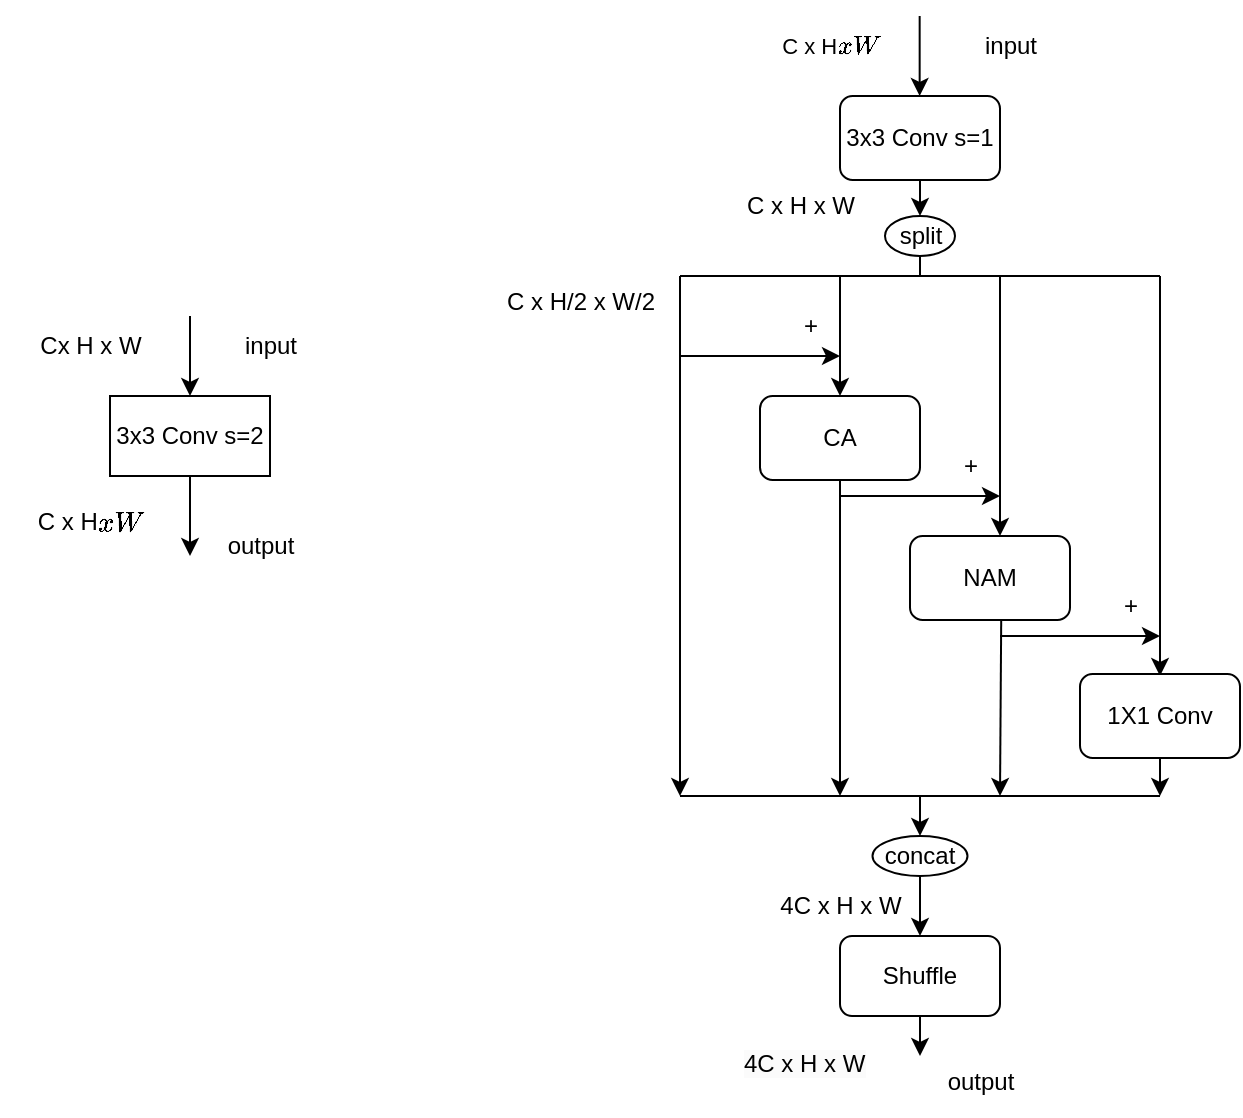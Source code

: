 <mxfile version="21.2.9" type="github">
  <diagram name="Page-1" id="XpkqMG4DgamtNfhGMaTh">
    <mxGraphModel dx="1038" dy="683" grid="1" gridSize="10" guides="1" tooltips="1" connect="1" arrows="1" fold="1" page="1" pageScale="1" pageWidth="850" pageHeight="1100" math="0" shadow="0">
      <root>
        <mxCell id="0" />
        <mxCell id="1" parent="0" />
        <mxCell id="Ag83B2c30T-BLU_WmeoF-4" value="" style="endArrow=classic;html=1;rounded=0;entryX=0.5;entryY=0;entryDx=0;entryDy=0;entryPerimeter=0;" parent="1" edge="1">
          <mxGeometry width="50" height="50" relative="1" as="geometry">
            <mxPoint x="275" y="350" as="sourcePoint" />
            <mxPoint x="275" y="390" as="targetPoint" />
          </mxGeometry>
        </mxCell>
        <mxCell id="Ag83B2c30T-BLU_WmeoF-5" value="3x3 Conv s=2" style="rounded=0;whiteSpace=wrap;html=1;" parent="1" vertex="1">
          <mxGeometry x="235" y="390" width="80" height="40" as="geometry" />
        </mxCell>
        <mxCell id="Ag83B2c30T-BLU_WmeoF-8" value="input" style="text;html=1;align=center;verticalAlign=middle;resizable=0;points=[];autosize=1;strokeColor=none;fillColor=none;" parent="1" vertex="1">
          <mxGeometry x="290" y="350" width="50" height="30" as="geometry" />
        </mxCell>
        <mxCell id="Ag83B2c30T-BLU_WmeoF-9" value="Cx H x W" style="text;html=1;align=center;verticalAlign=middle;resizable=0;points=[];autosize=1;strokeColor=none;fillColor=none;" parent="1" vertex="1">
          <mxGeometry x="190" y="350" width="70" height="30" as="geometry" />
        </mxCell>
        <mxCell id="833LVJOIejTWr4TWuizp-1" value="" style="endArrow=classic;html=1;rounded=0;exitX=0.5;exitY=1;exitDx=0;exitDy=0;" edge="1" parent="1" source="Ag83B2c30T-BLU_WmeoF-5">
          <mxGeometry width="50" height="50" relative="1" as="geometry">
            <mxPoint x="375" y="510" as="sourcePoint" />
            <mxPoint x="275" y="470" as="targetPoint" />
            <Array as="points" />
          </mxGeometry>
        </mxCell>
        <mxCell id="833LVJOIejTWr4TWuizp-2" value="C x H` x W`" style="text;html=1;align=center;verticalAlign=middle;resizable=0;points=[];autosize=1;strokeColor=none;fillColor=none;" vertex="1" parent="1">
          <mxGeometry x="180" y="438" width="90" height="30" as="geometry" />
        </mxCell>
        <mxCell id="833LVJOIejTWr4TWuizp-3" value="" style="endArrow=classic;html=1;rounded=0;entryX=0.5;entryY=0;entryDx=0;entryDy=0;entryPerimeter=0;" edge="1" parent="1">
          <mxGeometry width="50" height="50" relative="1" as="geometry">
            <mxPoint x="639.83" y="200" as="sourcePoint" />
            <mxPoint x="639.83" y="240" as="targetPoint" />
          </mxGeometry>
        </mxCell>
        <mxCell id="833LVJOIejTWr4TWuizp-5" value="input" style="text;html=1;align=center;verticalAlign=middle;resizable=0;points=[];autosize=1;strokeColor=none;fillColor=none;" vertex="1" parent="1">
          <mxGeometry x="660" y="200" width="50" height="30" as="geometry" />
        </mxCell>
        <mxCell id="833LVJOIejTWr4TWuizp-6" value="&lt;font style=&quot;font-size: 11px;&quot;&gt;C x H` x W`&lt;/font&gt;" style="text;html=1;align=center;verticalAlign=middle;resizable=0;points=[];autosize=1;strokeColor=none;fillColor=none;" vertex="1" parent="1">
          <mxGeometry x="550" y="200" width="90" height="30" as="geometry" />
        </mxCell>
        <mxCell id="833LVJOIejTWr4TWuizp-7" value="" style="endArrow=classic;html=1;rounded=0;exitX=0.5;exitY=1;exitDx=0;exitDy=0;" edge="1" parent="1">
          <mxGeometry width="50" height="50" relative="1" as="geometry">
            <mxPoint x="640" y="280" as="sourcePoint" />
            <mxPoint x="640" y="300" as="targetPoint" />
            <Array as="points" />
          </mxGeometry>
        </mxCell>
        <mxCell id="833LVJOIejTWr4TWuizp-11" value="3x3 Conv s=1" style="rounded=1;whiteSpace=wrap;html=1;" vertex="1" parent="1">
          <mxGeometry x="600" y="240" width="80" height="42" as="geometry" />
        </mxCell>
        <mxCell id="833LVJOIejTWr4TWuizp-24" value="split" style="ellipse;whiteSpace=wrap;html=1;" vertex="1" parent="1">
          <mxGeometry x="622.5" y="300" width="35" height="20" as="geometry" />
        </mxCell>
        <mxCell id="833LVJOIejTWr4TWuizp-27" value="" style="endArrow=none;html=1;rounded=0;" edge="1" parent="1">
          <mxGeometry width="50" height="50" relative="1" as="geometry">
            <mxPoint x="520" y="330" as="sourcePoint" />
            <mxPoint x="760" y="330" as="targetPoint" />
          </mxGeometry>
        </mxCell>
        <mxCell id="833LVJOIejTWr4TWuizp-28" value="" style="endArrow=none;html=1;rounded=0;" edge="1" parent="1">
          <mxGeometry width="50" height="50" relative="1" as="geometry">
            <mxPoint x="640" y="330" as="sourcePoint" />
            <mxPoint x="640" y="330" as="targetPoint" />
            <Array as="points">
              <mxPoint x="640" y="320" />
            </Array>
          </mxGeometry>
        </mxCell>
        <mxCell id="833LVJOIejTWr4TWuizp-29" value="" style="endArrow=classic;html=1;rounded=0;" edge="1" parent="1">
          <mxGeometry width="50" height="50" relative="1" as="geometry">
            <mxPoint x="520" y="330" as="sourcePoint" />
            <mxPoint x="520" y="590" as="targetPoint" />
          </mxGeometry>
        </mxCell>
        <mxCell id="833LVJOIejTWr4TWuizp-32" value="" style="endArrow=classic;html=1;rounded=0;" edge="1" parent="1">
          <mxGeometry width="50" height="50" relative="1" as="geometry">
            <mxPoint x="600" y="330" as="sourcePoint" />
            <mxPoint x="600" y="390" as="targetPoint" />
          </mxGeometry>
        </mxCell>
        <mxCell id="833LVJOIejTWr4TWuizp-33" value="" style="endArrow=classic;html=1;rounded=0;" edge="1" parent="1">
          <mxGeometry width="50" height="50" relative="1" as="geometry">
            <mxPoint x="680" y="330" as="sourcePoint" />
            <mxPoint x="680" y="460" as="targetPoint" />
          </mxGeometry>
        </mxCell>
        <mxCell id="833LVJOIejTWr4TWuizp-34" value="" style="endArrow=classic;html=1;rounded=0;" edge="1" parent="1">
          <mxGeometry width="50" height="50" relative="1" as="geometry">
            <mxPoint x="760" y="330" as="sourcePoint" />
            <mxPoint x="760" y="530" as="targetPoint" />
          </mxGeometry>
        </mxCell>
        <mxCell id="833LVJOIejTWr4TWuizp-35" value="C x H x W" style="text;html=1;align=center;verticalAlign=middle;resizable=0;points=[];autosize=1;strokeColor=none;fillColor=none;" vertex="1" parent="1">
          <mxGeometry x="540" y="280" width="80" height="30" as="geometry" />
        </mxCell>
        <mxCell id="833LVJOIejTWr4TWuizp-36" value="C x H/2 x W/2" style="text;html=1;align=center;verticalAlign=middle;resizable=0;points=[];autosize=1;strokeColor=none;fillColor=none;" vertex="1" parent="1">
          <mxGeometry x="420" y="328" width="100" height="30" as="geometry" />
        </mxCell>
        <mxCell id="833LVJOIejTWr4TWuizp-38" value="" style="endArrow=classic;html=1;rounded=0;" edge="1" parent="1">
          <mxGeometry width="50" height="50" relative="1" as="geometry">
            <mxPoint x="520" y="370" as="sourcePoint" />
            <mxPoint x="600" y="370" as="targetPoint" />
          </mxGeometry>
        </mxCell>
        <mxCell id="833LVJOIejTWr4TWuizp-39" value="CA" style="rounded=1;whiteSpace=wrap;html=1;" vertex="1" parent="1">
          <mxGeometry x="560" y="390" width="80" height="42" as="geometry" />
        </mxCell>
        <mxCell id="833LVJOIejTWr4TWuizp-40" value="" style="endArrow=classic;html=1;rounded=0;exitX=0.5;exitY=1;exitDx=0;exitDy=0;" edge="1" parent="1" source="833LVJOIejTWr4TWuizp-39">
          <mxGeometry width="50" height="50" relative="1" as="geometry">
            <mxPoint x="607.5" y="500" as="sourcePoint" />
            <mxPoint x="600" y="590" as="targetPoint" />
          </mxGeometry>
        </mxCell>
        <mxCell id="833LVJOIejTWr4TWuizp-41" value="" style="endArrow=classic;html=1;rounded=0;" edge="1" parent="1">
          <mxGeometry width="50" height="50" relative="1" as="geometry">
            <mxPoint x="600" y="440" as="sourcePoint" />
            <mxPoint x="680" y="440" as="targetPoint" />
          </mxGeometry>
        </mxCell>
        <mxCell id="833LVJOIejTWr4TWuizp-42" value="NAM" style="rounded=1;whiteSpace=wrap;html=1;" vertex="1" parent="1">
          <mxGeometry x="635" y="460" width="80" height="42" as="geometry" />
        </mxCell>
        <mxCell id="833LVJOIejTWr4TWuizp-43" value="" style="endArrow=classic;html=1;rounded=0;exitX=0.57;exitY=1.005;exitDx=0;exitDy=0;exitPerimeter=0;" edge="1" parent="1" source="833LVJOIejTWr4TWuizp-42">
          <mxGeometry width="50" height="50" relative="1" as="geometry">
            <mxPoint x="680" y="512" as="sourcePoint" />
            <mxPoint x="680" y="590" as="targetPoint" />
          </mxGeometry>
        </mxCell>
        <mxCell id="833LVJOIejTWr4TWuizp-44" value="" style="endArrow=classic;html=1;rounded=0;" edge="1" parent="1">
          <mxGeometry width="50" height="50" relative="1" as="geometry">
            <mxPoint x="680" y="510" as="sourcePoint" />
            <mxPoint x="760" y="510" as="targetPoint" />
          </mxGeometry>
        </mxCell>
        <mxCell id="833LVJOIejTWr4TWuizp-45" value="1X1 Conv" style="rounded=1;whiteSpace=wrap;html=1;" vertex="1" parent="1">
          <mxGeometry x="720" y="529" width="80" height="42" as="geometry" />
        </mxCell>
        <mxCell id="833LVJOIejTWr4TWuizp-47" value="" style="endArrow=classic;html=1;rounded=0;exitX=0.5;exitY=1;exitDx=0;exitDy=0;" edge="1" parent="1" source="833LVJOIejTWr4TWuizp-45">
          <mxGeometry width="50" height="50" relative="1" as="geometry">
            <mxPoint x="780" y="610" as="sourcePoint" />
            <mxPoint x="760" y="590" as="targetPoint" />
          </mxGeometry>
        </mxCell>
        <mxCell id="833LVJOIejTWr4TWuizp-48" value="+" style="text;html=1;align=center;verticalAlign=middle;resizable=0;points=[];autosize=1;strokeColor=none;fillColor=none;" vertex="1" parent="1">
          <mxGeometry x="570" y="340" width="30" height="30" as="geometry" />
        </mxCell>
        <mxCell id="833LVJOIejTWr4TWuizp-50" value="+" style="text;html=1;align=center;verticalAlign=middle;resizable=0;points=[];autosize=1;strokeColor=none;fillColor=none;" vertex="1" parent="1">
          <mxGeometry x="650" y="410" width="30" height="30" as="geometry" />
        </mxCell>
        <mxCell id="833LVJOIejTWr4TWuizp-51" value="+" style="text;html=1;align=center;verticalAlign=middle;resizable=0;points=[];autosize=1;strokeColor=none;fillColor=none;" vertex="1" parent="1">
          <mxGeometry x="730" y="480" width="30" height="30" as="geometry" />
        </mxCell>
        <mxCell id="833LVJOIejTWr4TWuizp-52" value="" style="endArrow=none;html=1;rounded=0;" edge="1" parent="1">
          <mxGeometry width="50" height="50" relative="1" as="geometry">
            <mxPoint x="520" y="590" as="sourcePoint" />
            <mxPoint x="760" y="590" as="targetPoint" />
          </mxGeometry>
        </mxCell>
        <mxCell id="833LVJOIejTWr4TWuizp-53" value="" style="endArrow=classic;html=1;rounded=0;" edge="1" parent="1">
          <mxGeometry width="50" height="50" relative="1" as="geometry">
            <mxPoint x="640" y="590" as="sourcePoint" />
            <mxPoint x="640" y="610" as="targetPoint" />
          </mxGeometry>
        </mxCell>
        <mxCell id="833LVJOIejTWr4TWuizp-54" value="concat&lt;br&gt;" style="ellipse;whiteSpace=wrap;html=1;" vertex="1" parent="1">
          <mxGeometry x="616.25" y="610" width="47.5" height="20" as="geometry" />
        </mxCell>
        <mxCell id="833LVJOIejTWr4TWuizp-55" value="" style="endArrow=classic;html=1;rounded=0;exitX=0.5;exitY=1;exitDx=0;exitDy=0;" edge="1" parent="1" source="833LVJOIejTWr4TWuizp-54">
          <mxGeometry width="50" height="50" relative="1" as="geometry">
            <mxPoint x="639.17" y="640" as="sourcePoint" />
            <mxPoint x="640" y="660" as="targetPoint" />
          </mxGeometry>
        </mxCell>
        <mxCell id="833LVJOIejTWr4TWuizp-56" value="4C x H x W" style="text;html=1;align=center;verticalAlign=middle;resizable=0;points=[];autosize=1;strokeColor=none;fillColor=none;" vertex="1" parent="1">
          <mxGeometry x="560" y="630" width="80" height="30" as="geometry" />
        </mxCell>
        <mxCell id="833LVJOIejTWr4TWuizp-57" value="Shuffle" style="rounded=1;whiteSpace=wrap;html=1;" vertex="1" parent="1">
          <mxGeometry x="600" y="660" width="80" height="40" as="geometry" />
        </mxCell>
        <mxCell id="833LVJOIejTWr4TWuizp-58" value="" style="endArrow=classic;html=1;rounded=0;exitX=0.5;exitY=1;exitDx=0;exitDy=0;" edge="1" parent="1" source="833LVJOIejTWr4TWuizp-57">
          <mxGeometry width="50" height="50" relative="1" as="geometry">
            <mxPoint x="650" y="750" as="sourcePoint" />
            <mxPoint x="640" y="720" as="targetPoint" />
          </mxGeometry>
        </mxCell>
        <mxCell id="833LVJOIejTWr4TWuizp-59" value="&lt;span style=&quot;color: rgb(0, 0, 0); font-family: Helvetica; font-size: 12px; font-style: normal; font-variant-ligatures: normal; font-variant-caps: normal; font-weight: 400; letter-spacing: normal; orphans: 2; text-align: center; text-indent: 0px; text-transform: none; widows: 2; word-spacing: 0px; -webkit-text-stroke-width: 0px; background-color: rgb(251, 251, 251); text-decoration-thickness: initial; text-decoration-style: initial; text-decoration-color: initial; float: none; display: inline !important;&quot;&gt;4C x H x W&lt;/span&gt;" style="text;whiteSpace=wrap;html=1;" vertex="1" parent="1">
          <mxGeometry x="550" y="710" width="90" height="40" as="geometry" />
        </mxCell>
        <mxCell id="833LVJOIejTWr4TWuizp-60" value="output&lt;br&gt;" style="text;html=1;align=center;verticalAlign=middle;resizable=0;points=[];autosize=1;strokeColor=none;fillColor=none;" vertex="1" parent="1">
          <mxGeometry x="640" y="718" width="60" height="30" as="geometry" />
        </mxCell>
        <mxCell id="833LVJOIejTWr4TWuizp-61" value="output&lt;br&gt;" style="text;html=1;align=center;verticalAlign=middle;resizable=0;points=[];autosize=1;strokeColor=none;fillColor=none;" vertex="1" parent="1">
          <mxGeometry x="280" y="450" width="60" height="30" as="geometry" />
        </mxCell>
      </root>
    </mxGraphModel>
  </diagram>
</mxfile>
